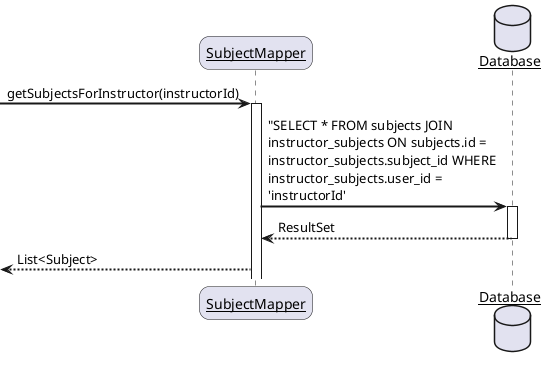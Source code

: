 @startuml Association Table

skinparam sequenceArrowThickness 2
skinparam roundcorner 20
skinparam maxmessagesize 230
skinparam sequenceParticipant underline

participant "SubjectMapper" as A
database Database

-> A:getSubjectsForInstructor(instructorId)
activate A

A -> Database: "SELECT * FROM subjects JOIN instructor_subjects ON subjects.id = instructor_subjects.subject_id WHERE instructor_subjects.user_id = 'instructorId'
activate Database

Database --> A: ResultSet
deactivate Database

<-- A : List<Subject>
deactivate Database

@enduml